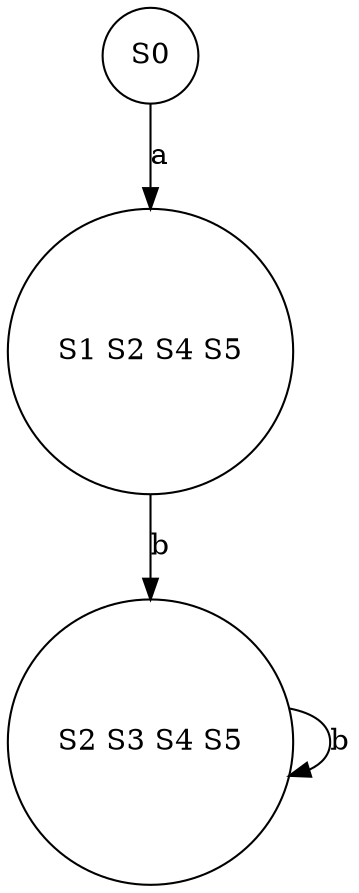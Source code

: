 digraph DFA {
	S0 [shape=circle]
	S0 -> "S1 S2 S4 S5" [label=a]
	"S1 S2 S4 S5" [shape=circle]
	"S1 S2 S4 S5" -> "S2 S3 S4 S5" [label=b]
	"S2 S3 S4 S5" [shape=circle]
	"S2 S3 S4 S5" -> "S2 S3 S4 S5" [label=b]
}
